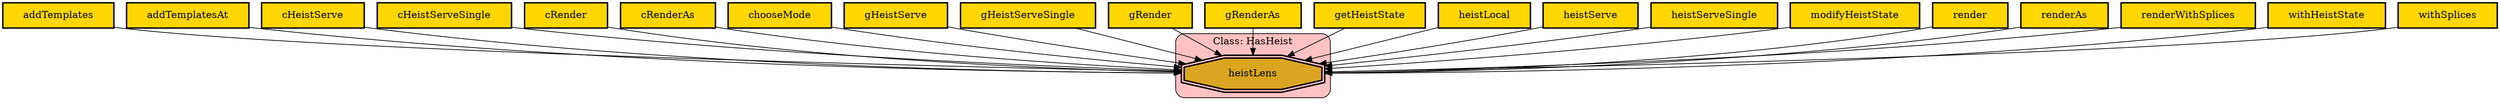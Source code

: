 digraph "Diagram of: Snap.Snaplet.Heist" {
    node [margin="0.4,0.1"
         ,style=filled];
    subgraph cluster_Class_HasHeist {
        graph [label="Class: HasHeist"
              ,style="filled,rounded"
              ,fillcolor=rosybrown1];
        13 [label=heistLens
           ,shape=doubleoctagon
           ,fillcolor=goldenrod
           ,style="filled,bold"];
    }
    1 [label=addTemplates
      ,shape=box
      ,fillcolor=gold
      ,style="filled,bold"];
    2 [label=addTemplatesAt
      ,shape=box
      ,fillcolor=gold
      ,style="filled,bold"];
    3 [label=cHeistServe
      ,shape=box
      ,fillcolor=gold
      ,style="filled,bold"];
    4 [label=cHeistServeSingle
      ,shape=box
      ,fillcolor=gold
      ,style="filled,bold"];
    5 [label=cRender
      ,shape=box
      ,fillcolor=gold
      ,style="filled,bold"];
    6 [label=cRenderAs
      ,shape=box
      ,fillcolor=gold
      ,style="filled,bold"];
    7 [label=chooseMode
      ,shape=box
      ,fillcolor=gold
      ,style="filled,bold"];
    8 [label=gHeistServe
      ,shape=box
      ,fillcolor=gold
      ,style="filled,bold"];
    9 [label=gHeistServeSingle
      ,shape=box
      ,fillcolor=gold
      ,style="filled,bold"];
    10 [label=gRender
       ,shape=box
       ,fillcolor=gold
       ,style="filled,bold"];
    11 [label=gRenderAs
       ,shape=box
       ,fillcolor=gold
       ,style="filled,bold"];
    12 [label=getHeistState
       ,shape=box
       ,fillcolor=gold
       ,style="filled,bold"];
    14 [label=heistLocal
       ,shape=box
       ,fillcolor=gold
       ,style="filled,bold"];
    15 [label=heistServe
       ,shape=box
       ,fillcolor=gold
       ,style="filled,bold"];
    16 [label=heistServeSingle
       ,shape=box
       ,fillcolor=gold
       ,style="filled,bold"];
    17 [label=modifyHeistState
       ,shape=box
       ,fillcolor=gold
       ,style="filled,bold"];
    18 [label=render
       ,shape=box
       ,fillcolor=gold
       ,style="filled,bold"];
    19 [label=renderAs
       ,shape=box
       ,fillcolor=gold
       ,style="filled,bold"];
    20 [label=renderWithSplices
       ,shape=box
       ,fillcolor=gold
       ,style="filled,bold"];
    21 [label=withHeistState
       ,shape=box
       ,fillcolor=gold
       ,style="filled,bold"];
    22 [label=withSplices
       ,shape=box
       ,fillcolor=gold
       ,style="filled,bold"];
    1 -> 13 [penwidth=1
            ,color=black];
    2 -> 13 [penwidth=1
            ,color=black];
    3 -> 13 [penwidth=1
            ,color=black];
    4 -> 13 [penwidth=1
            ,color=black];
    5 -> 13 [penwidth=1
            ,color=black];
    6 -> 13 [penwidth=1
            ,color=black];
    7 -> 13 [penwidth=1
            ,color=black];
    8 -> 13 [penwidth=1
            ,color=black];
    9 -> 13 [penwidth=1
            ,color=black];
    10 -> 13 [penwidth=1
             ,color=black];
    11 -> 13 [penwidth=1
             ,color=black];
    12 -> 13 [penwidth=1
             ,color=black];
    14 -> 13 [penwidth=1
             ,color=black];
    15 -> 13 [penwidth=1
             ,color=black];
    16 -> 13 [penwidth=1
             ,color=black];
    17 -> 13 [penwidth=1
             ,color=black];
    18 -> 13 [penwidth=1
             ,color=black];
    19 -> 13 [penwidth=1
             ,color=black];
    20 -> 13 [penwidth=1
             ,color=black];
    21 -> 13 [penwidth=1
             ,color=black];
    22 -> 13 [penwidth=1
             ,color=black];
}
